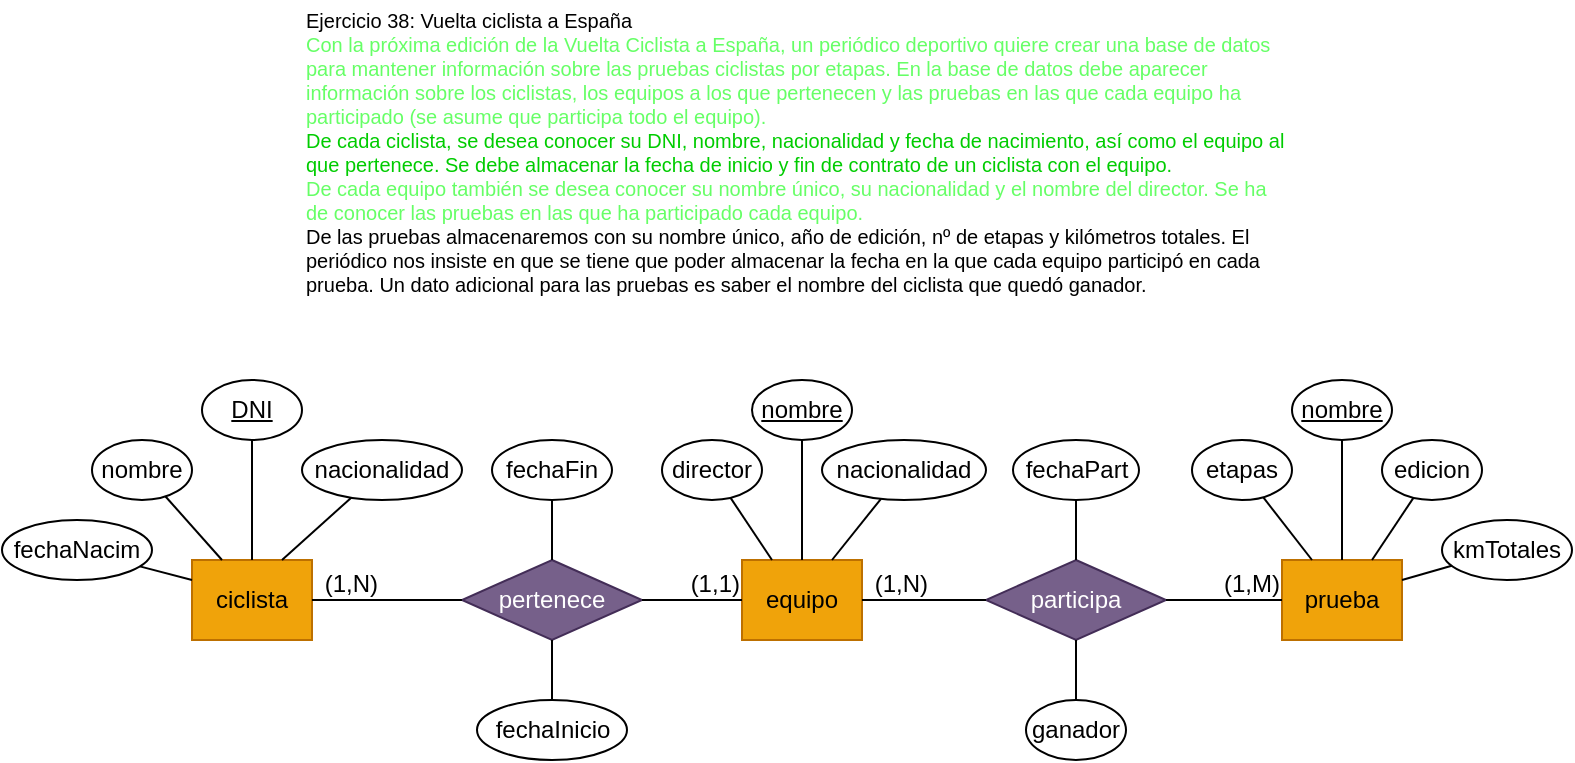 <mxfile version="27.0.9">
  <diagram name="Página-1" id="J9mVYuhFoI2T116SDaUT">
    <mxGraphModel dx="1773" dy="661" grid="1" gridSize="10" guides="1" tooltips="1" connect="1" arrows="1" fold="1" page="1" pageScale="1" pageWidth="827" pageHeight="1169" math="0" shadow="0">
      <root>
        <mxCell id="0" />
        <mxCell id="1" parent="0" />
        <mxCell id="gsBzdiiEuUU9N9ICdB3_-1" value="&lt;div style=&quot;line-height: 100%;&quot;&gt;&lt;div&gt;&lt;font style=&quot;font-size: 10px; line-height: 100%;&quot;&gt;Ejercicio 38: Vuelta ciclista a España&lt;/font&gt;&lt;/div&gt;&lt;div&gt;&lt;font style=&quot;font-size: 10px; line-height: 100%; color: rgb(102, 255, 102);&quot;&gt;Con la próxima edición de la Vuelta Ciclista a España, un periódico deportivo quiere crear una base de datos&lt;/font&gt;&lt;/div&gt;&lt;div&gt;&lt;font style=&quot;font-size: 10px; line-height: 100%; color: rgb(102, 255, 102);&quot;&gt;para mantener información sobre las pruebas ciclistas por etapas. En la base de datos debe aparecer&lt;/font&gt;&lt;/div&gt;&lt;div&gt;&lt;font style=&quot;font-size: 10px; line-height: 100%; color: rgb(102, 255, 102);&quot;&gt;información sobre los ciclistas, los equipos a los que pertenecen y las pruebas en las que cada equipo ha&lt;/font&gt;&lt;/div&gt;&lt;div&gt;&lt;font style=&quot;font-size: 10px; line-height: 100%; color: rgb(102, 255, 102);&quot;&gt;participado (se asume que participa todo el equipo).&lt;/font&gt;&lt;/div&gt;&lt;div&gt;&lt;font style=&quot;font-size: 10px; line-height: 100%; color: rgb(0, 204, 0);&quot;&gt;De cada ciclista, se desea conocer su DNI, nombre, nacionalidad y fecha de nacimiento, así como el equipo al&lt;/font&gt;&lt;/div&gt;&lt;div&gt;&lt;font style=&quot;font-size: 10px; line-height: 100%; color: rgb(0, 204, 0);&quot;&gt;que pertenece. Se debe almacenar la fecha de inicio y fin de contrato de un ciclista con el equipo.&lt;/font&gt;&lt;/div&gt;&lt;div&gt;&lt;font style=&quot;font-size: 10px; line-height: 100%; color: rgb(102, 255, 102);&quot;&gt;De cada equipo también se desea conocer su nombre único, su nacionalidad y el nombre del director. Se ha&lt;/font&gt;&lt;/div&gt;&lt;div&gt;&lt;font style=&quot;font-size: 10px; line-height: 100%; color: rgb(102, 255, 102);&quot;&gt;de conocer las pruebas en las que ha participado cada equipo.&lt;/font&gt;&lt;/div&gt;&lt;div&gt;&lt;font style=&quot;font-size: 10px; line-height: 100%;&quot;&gt;De las pruebas almacenaremos con su nombre único, año de edición, nº de etapas y kilómetros totales. El&lt;/font&gt;&lt;/div&gt;&lt;div&gt;&lt;font style=&quot;font-size: 10px; line-height: 100%;&quot;&gt;periódico nos insiste en que se tiene que poder almacenar la fecha en la que cada equipo participó en cada&lt;/font&gt;&lt;/div&gt;&lt;div&gt;&lt;font style=&quot;font-size: 10px; line-height: 100%;&quot;&gt;prueba. Un dato adicional para las pruebas es saber el nombre del ciclista que quedó ganador.&lt;/font&gt;&lt;/div&gt;&lt;/div&gt;" style="text;html=1;align=left;verticalAlign=middle;whiteSpace=wrap;rounded=0;" vertex="1" parent="1">
          <mxGeometry x="-240" y="410" width="500" height="150" as="geometry" />
        </mxCell>
        <mxCell id="gsBzdiiEuUU9N9ICdB3_-2" value="ciclista" style="whiteSpace=wrap;html=1;align=center;fillColor=#f0a30a;strokeColor=#BD7000;fontColor=#000000;" vertex="1" parent="1">
          <mxGeometry x="-295" y="690" width="60" height="40" as="geometry" />
        </mxCell>
        <mxCell id="gsBzdiiEuUU9N9ICdB3_-3" value="equipo" style="whiteSpace=wrap;html=1;align=center;fillColor=#f0a30a;strokeColor=#BD7000;fontColor=#000000;" vertex="1" parent="1">
          <mxGeometry x="-20" y="690" width="60" height="40" as="geometry" />
        </mxCell>
        <mxCell id="gsBzdiiEuUU9N9ICdB3_-4" value="prueba" style="whiteSpace=wrap;html=1;align=center;fillColor=#f0a30a;strokeColor=#BD7000;fontColor=#000000;" vertex="1" parent="1">
          <mxGeometry x="250" y="690" width="60" height="40" as="geometry" />
        </mxCell>
        <mxCell id="gsBzdiiEuUU9N9ICdB3_-5" value="" style="endArrow=none;html=1;rounded=0;exitX=0.5;exitY=0;exitDx=0;exitDy=0;" edge="1" target="gsBzdiiEuUU9N9ICdB3_-6" parent="1" source="gsBzdiiEuUU9N9ICdB3_-2">
          <mxGeometry relative="1" as="geometry">
            <mxPoint x="-325" y="615" as="sourcePoint" />
            <mxPoint x="-265" y="615" as="targetPoint" />
          </mxGeometry>
        </mxCell>
        <mxCell id="gsBzdiiEuUU9N9ICdB3_-6" value="&lt;u&gt;DNI&lt;/u&gt;" style="ellipse;whiteSpace=wrap;html=1;align=center;" vertex="1" parent="1">
          <mxGeometry x="-290" y="600" width="50" height="30" as="geometry" />
        </mxCell>
        <mxCell id="gsBzdiiEuUU9N9ICdB3_-7" value="" style="endArrow=none;html=1;rounded=0;exitX=0.25;exitY=0;exitDx=0;exitDy=0;" edge="1" target="gsBzdiiEuUU9N9ICdB3_-8" parent="1" source="gsBzdiiEuUU9N9ICdB3_-2">
          <mxGeometry relative="1" as="geometry">
            <mxPoint x="-380" y="645" as="sourcePoint" />
            <mxPoint x="-320" y="645" as="targetPoint" />
          </mxGeometry>
        </mxCell>
        <mxCell id="gsBzdiiEuUU9N9ICdB3_-8" value="nombre" style="ellipse;whiteSpace=wrap;html=1;align=center;" vertex="1" parent="1">
          <mxGeometry x="-345" y="630" width="50" height="30" as="geometry" />
        </mxCell>
        <mxCell id="gsBzdiiEuUU9N9ICdB3_-9" value="" style="endArrow=none;html=1;rounded=0;exitX=0.75;exitY=0;exitDx=0;exitDy=0;" edge="1" target="gsBzdiiEuUU9N9ICdB3_-10" parent="1" source="gsBzdiiEuUU9N9ICdB3_-2">
          <mxGeometry relative="1" as="geometry">
            <mxPoint x="-240" y="655" as="sourcePoint" />
            <mxPoint x="-180" y="655" as="targetPoint" />
          </mxGeometry>
        </mxCell>
        <mxCell id="gsBzdiiEuUU9N9ICdB3_-10" value="nacionalidad" style="ellipse;whiteSpace=wrap;html=1;align=center;" vertex="1" parent="1">
          <mxGeometry x="-240" y="630" width="80" height="30" as="geometry" />
        </mxCell>
        <mxCell id="gsBzdiiEuUU9N9ICdB3_-11" value="" style="endArrow=none;html=1;rounded=0;exitX=0;exitY=0.25;exitDx=0;exitDy=0;" edge="1" target="gsBzdiiEuUU9N9ICdB3_-12" parent="1" source="gsBzdiiEuUU9N9ICdB3_-2">
          <mxGeometry relative="1" as="geometry">
            <mxPoint x="-405" y="685" as="sourcePoint" />
            <mxPoint x="-345" y="685" as="targetPoint" />
          </mxGeometry>
        </mxCell>
        <mxCell id="gsBzdiiEuUU9N9ICdB3_-12" value="fechaNacim" style="ellipse;whiteSpace=wrap;html=1;align=center;" vertex="1" parent="1">
          <mxGeometry x="-390" y="670" width="75" height="30" as="geometry" />
        </mxCell>
        <mxCell id="gsBzdiiEuUU9N9ICdB3_-13" value="pertenece" style="shape=rhombus;perimeter=rhombusPerimeter;whiteSpace=wrap;html=1;align=center;fillColor=#76608a;fontColor=#ffffff;strokeColor=#432D57;" vertex="1" parent="1">
          <mxGeometry x="-160" y="690" width="90" height="40" as="geometry" />
        </mxCell>
        <mxCell id="gsBzdiiEuUU9N9ICdB3_-14" value="" style="endArrow=none;html=1;rounded=0;exitX=0;exitY=0.5;exitDx=0;exitDy=0;entryX=1;entryY=0.5;entryDx=0;entryDy=0;" edge="1" source="gsBzdiiEuUU9N9ICdB3_-13" parent="1" target="gsBzdiiEuUU9N9ICdB3_-2">
          <mxGeometry relative="1" as="geometry">
            <mxPoint x="-123" y="690" as="sourcePoint" />
            <mxPoint x="-170" y="720" as="targetPoint" />
          </mxGeometry>
        </mxCell>
        <mxCell id="gsBzdiiEuUU9N9ICdB3_-15" value="(1,N)" style="resizable=0;html=1;whiteSpace=wrap;align=right;verticalAlign=bottom;" connectable="0" vertex="1" parent="gsBzdiiEuUU9N9ICdB3_-14">
          <mxGeometry x="1" relative="1" as="geometry">
            <mxPoint x="34" as="offset" />
          </mxGeometry>
        </mxCell>
        <mxCell id="gsBzdiiEuUU9N9ICdB3_-16" value="" style="endArrow=none;html=1;rounded=0;exitX=1;exitY=0.5;exitDx=0;exitDy=0;entryX=0;entryY=0.5;entryDx=0;entryDy=0;" edge="1" source="gsBzdiiEuUU9N9ICdB3_-13" parent="1" target="gsBzdiiEuUU9N9ICdB3_-3">
          <mxGeometry relative="1" as="geometry">
            <mxPoint x="-123" y="690" as="sourcePoint" />
            <mxPoint x="50" y="720" as="targetPoint" />
          </mxGeometry>
        </mxCell>
        <mxCell id="gsBzdiiEuUU9N9ICdB3_-17" value="(1,1)" style="resizable=0;html=1;whiteSpace=wrap;align=right;verticalAlign=bottom;" connectable="0" vertex="1" parent="gsBzdiiEuUU9N9ICdB3_-16">
          <mxGeometry x="1" relative="1" as="geometry">
            <mxPoint as="offset" />
          </mxGeometry>
        </mxCell>
        <mxCell id="gsBzdiiEuUU9N9ICdB3_-18" value="" style="endArrow=none;html=1;rounded=0;exitX=0.5;exitY=1;exitDx=0;exitDy=0;" edge="1" target="gsBzdiiEuUU9N9ICdB3_-19" parent="1" source="gsBzdiiEuUU9N9ICdB3_-13">
          <mxGeometry relative="1" as="geometry">
            <mxPoint x="-230" y="775" as="sourcePoint" />
            <mxPoint x="-170" y="775" as="targetPoint" />
          </mxGeometry>
        </mxCell>
        <mxCell id="gsBzdiiEuUU9N9ICdB3_-19" value="fechaInicio" style="ellipse;whiteSpace=wrap;html=1;align=center;" vertex="1" parent="1">
          <mxGeometry x="-152.5" y="760" width="75" height="30" as="geometry" />
        </mxCell>
        <mxCell id="gsBzdiiEuUU9N9ICdB3_-20" value="" style="endArrow=none;html=1;rounded=0;exitX=0.5;exitY=0;exitDx=0;exitDy=0;" edge="1" target="gsBzdiiEuUU9N9ICdB3_-21" parent="1" source="gsBzdiiEuUU9N9ICdB3_-13">
          <mxGeometry relative="1" as="geometry">
            <mxPoint x="-160" y="625" as="sourcePoint" />
            <mxPoint x="-100" y="625" as="targetPoint" />
          </mxGeometry>
        </mxCell>
        <mxCell id="gsBzdiiEuUU9N9ICdB3_-21" value="fechaFin" style="ellipse;whiteSpace=wrap;html=1;align=center;" vertex="1" parent="1">
          <mxGeometry x="-145" y="630" width="60" height="30" as="geometry" />
        </mxCell>
        <mxCell id="gsBzdiiEuUU9N9ICdB3_-22" value="" style="endArrow=none;html=1;rounded=0;exitX=0.5;exitY=0;exitDx=0;exitDy=0;" edge="1" target="gsBzdiiEuUU9N9ICdB3_-23" parent="1" source="gsBzdiiEuUU9N9ICdB3_-3">
          <mxGeometry relative="1" as="geometry">
            <mxPoint x="-40" y="625" as="sourcePoint" />
            <mxPoint x="20" y="625" as="targetPoint" />
          </mxGeometry>
        </mxCell>
        <mxCell id="gsBzdiiEuUU9N9ICdB3_-23" value="&lt;u&gt;nombre&lt;/u&gt;" style="ellipse;whiteSpace=wrap;html=1;align=center;" vertex="1" parent="1">
          <mxGeometry x="-15" y="600" width="50" height="30" as="geometry" />
        </mxCell>
        <mxCell id="gsBzdiiEuUU9N9ICdB3_-24" value="" style="endArrow=none;html=1;rounded=0;exitX=0.75;exitY=0;exitDx=0;exitDy=0;" edge="1" target="gsBzdiiEuUU9N9ICdB3_-25" parent="1" source="gsBzdiiEuUU9N9ICdB3_-3">
          <mxGeometry relative="1" as="geometry">
            <mxPoint x="33" y="645" as="sourcePoint" />
            <mxPoint x="93" y="645" as="targetPoint" />
          </mxGeometry>
        </mxCell>
        <mxCell id="gsBzdiiEuUU9N9ICdB3_-25" value="nacionalidad" style="ellipse;whiteSpace=wrap;html=1;align=center;" vertex="1" parent="1">
          <mxGeometry x="20" y="630" width="82" height="30" as="geometry" />
        </mxCell>
        <mxCell id="gsBzdiiEuUU9N9ICdB3_-26" value="" style="endArrow=none;html=1;rounded=0;exitX=0.25;exitY=0;exitDx=0;exitDy=0;" edge="1" target="gsBzdiiEuUU9N9ICdB3_-27" parent="1" source="gsBzdiiEuUU9N9ICdB3_-3">
          <mxGeometry relative="1" as="geometry">
            <mxPoint x="-85" y="645" as="sourcePoint" />
            <mxPoint x="-25" y="645" as="targetPoint" />
          </mxGeometry>
        </mxCell>
        <mxCell id="gsBzdiiEuUU9N9ICdB3_-27" value="director" style="ellipse;whiteSpace=wrap;html=1;align=center;" vertex="1" parent="1">
          <mxGeometry x="-60" y="630" width="50" height="30" as="geometry" />
        </mxCell>
        <mxCell id="gsBzdiiEuUU9N9ICdB3_-28" value="participa" style="shape=rhombus;perimeter=rhombusPerimeter;whiteSpace=wrap;html=1;align=center;fillColor=#76608a;fontColor=#ffffff;strokeColor=#432D57;" vertex="1" parent="1">
          <mxGeometry x="102" y="690" width="90" height="40" as="geometry" />
        </mxCell>
        <mxCell id="gsBzdiiEuUU9N9ICdB3_-29" value="" style="endArrow=none;html=1;rounded=0;exitX=0;exitY=0.5;exitDx=0;exitDy=0;entryX=1;entryY=0.5;entryDx=0;entryDy=0;" edge="1" source="gsBzdiiEuUU9N9ICdB3_-28" parent="1" target="gsBzdiiEuUU9N9ICdB3_-3">
          <mxGeometry relative="1" as="geometry">
            <mxPoint x="149" y="690" as="sourcePoint" />
            <mxPoint x="102" y="720" as="targetPoint" />
          </mxGeometry>
        </mxCell>
        <mxCell id="gsBzdiiEuUU9N9ICdB3_-30" value="(1,N)" style="resizable=0;html=1;whiteSpace=wrap;align=right;verticalAlign=bottom;" connectable="0" vertex="1" parent="gsBzdiiEuUU9N9ICdB3_-29">
          <mxGeometry x="1" relative="1" as="geometry">
            <mxPoint x="34" as="offset" />
          </mxGeometry>
        </mxCell>
        <mxCell id="gsBzdiiEuUU9N9ICdB3_-31" value="" style="endArrow=none;html=1;rounded=0;exitX=1;exitY=0.5;exitDx=0;exitDy=0;entryX=0;entryY=0.5;entryDx=0;entryDy=0;" edge="1" source="gsBzdiiEuUU9N9ICdB3_-28" parent="1" target="gsBzdiiEuUU9N9ICdB3_-4">
          <mxGeometry relative="1" as="geometry">
            <mxPoint x="149" y="690" as="sourcePoint" />
            <mxPoint x="322" y="720" as="targetPoint" />
          </mxGeometry>
        </mxCell>
        <mxCell id="gsBzdiiEuUU9N9ICdB3_-32" value="(1,M)" style="resizable=0;html=1;whiteSpace=wrap;align=right;verticalAlign=bottom;" connectable="0" vertex="1" parent="gsBzdiiEuUU9N9ICdB3_-31">
          <mxGeometry x="1" relative="1" as="geometry">
            <mxPoint as="offset" />
          </mxGeometry>
        </mxCell>
        <mxCell id="gsBzdiiEuUU9N9ICdB3_-33" value="" style="endArrow=none;html=1;rounded=0;exitX=0.5;exitY=0;exitDx=0;exitDy=0;" edge="1" target="gsBzdiiEuUU9N9ICdB3_-34" parent="1" source="gsBzdiiEuUU9N9ICdB3_-4">
          <mxGeometry relative="1" as="geometry">
            <mxPoint x="225" y="615" as="sourcePoint" />
            <mxPoint x="285" y="615" as="targetPoint" />
          </mxGeometry>
        </mxCell>
        <mxCell id="gsBzdiiEuUU9N9ICdB3_-34" value="&lt;u&gt;nombre&lt;/u&gt;" style="ellipse;whiteSpace=wrap;html=1;align=center;" vertex="1" parent="1">
          <mxGeometry x="255" y="600" width="50" height="30" as="geometry" />
        </mxCell>
        <mxCell id="gsBzdiiEuUU9N9ICdB3_-35" value="" style="endArrow=none;html=1;rounded=0;exitX=0.75;exitY=0;exitDx=0;exitDy=0;" edge="1" target="gsBzdiiEuUU9N9ICdB3_-36" parent="1" source="gsBzdiiEuUU9N9ICdB3_-4">
          <mxGeometry relative="1" as="geometry">
            <mxPoint x="305" y="665" as="sourcePoint" />
            <mxPoint x="365" y="665" as="targetPoint" />
          </mxGeometry>
        </mxCell>
        <mxCell id="gsBzdiiEuUU9N9ICdB3_-36" value="edicion" style="ellipse;whiteSpace=wrap;html=1;align=center;" vertex="1" parent="1">
          <mxGeometry x="300" y="630" width="50" height="30" as="geometry" />
        </mxCell>
        <mxCell id="gsBzdiiEuUU9N9ICdB3_-37" value="" style="endArrow=none;html=1;rounded=0;exitX=0.25;exitY=0;exitDx=0;exitDy=0;" edge="1" target="gsBzdiiEuUU9N9ICdB3_-38" parent="1" source="gsBzdiiEuUU9N9ICdB3_-4">
          <mxGeometry relative="1" as="geometry">
            <mxPoint x="180" y="645" as="sourcePoint" />
            <mxPoint x="240" y="645" as="targetPoint" />
          </mxGeometry>
        </mxCell>
        <mxCell id="gsBzdiiEuUU9N9ICdB3_-38" value="etapas" style="ellipse;whiteSpace=wrap;html=1;align=center;" vertex="1" parent="1">
          <mxGeometry x="205" y="630" width="50" height="30" as="geometry" />
        </mxCell>
        <mxCell id="gsBzdiiEuUU9N9ICdB3_-39" value="" style="endArrow=none;html=1;rounded=0;exitX=1;exitY=0.25;exitDx=0;exitDy=0;" edge="1" target="gsBzdiiEuUU9N9ICdB3_-40" parent="1" source="gsBzdiiEuUU9N9ICdB3_-4">
          <mxGeometry relative="1" as="geometry">
            <mxPoint x="320" y="685" as="sourcePoint" />
            <mxPoint x="380" y="685" as="targetPoint" />
          </mxGeometry>
        </mxCell>
        <mxCell id="gsBzdiiEuUU9N9ICdB3_-40" value="kmTotales" style="ellipse;whiteSpace=wrap;html=1;align=center;" vertex="1" parent="1">
          <mxGeometry x="330" y="670" width="65" height="30" as="geometry" />
        </mxCell>
        <mxCell id="gsBzdiiEuUU9N9ICdB3_-41" value="" style="endArrow=none;html=1;rounded=0;exitX=0.5;exitY=0;exitDx=0;exitDy=0;" edge="1" target="gsBzdiiEuUU9N9ICdB3_-42" parent="1" source="gsBzdiiEuUU9N9ICdB3_-28">
          <mxGeometry relative="1" as="geometry">
            <mxPoint x="102" y="645" as="sourcePoint" />
            <mxPoint x="162" y="645" as="targetPoint" />
          </mxGeometry>
        </mxCell>
        <mxCell id="gsBzdiiEuUU9N9ICdB3_-42" value="fechaPart" style="ellipse;whiteSpace=wrap;html=1;align=center;" vertex="1" parent="1">
          <mxGeometry x="115.5" y="630" width="63" height="30" as="geometry" />
        </mxCell>
        <mxCell id="gsBzdiiEuUU9N9ICdB3_-43" value="" style="endArrow=none;html=1;rounded=0;exitX=0.5;exitY=1;exitDx=0;exitDy=0;" edge="1" target="gsBzdiiEuUU9N9ICdB3_-44" parent="1" source="gsBzdiiEuUU9N9ICdB3_-28">
          <mxGeometry relative="1" as="geometry">
            <mxPoint x="94" y="775" as="sourcePoint" />
            <mxPoint x="154" y="775" as="targetPoint" />
          </mxGeometry>
        </mxCell>
        <mxCell id="gsBzdiiEuUU9N9ICdB3_-44" value="ganador" style="ellipse;whiteSpace=wrap;html=1;align=center;" vertex="1" parent="1">
          <mxGeometry x="122" y="760" width="50" height="30" as="geometry" />
        </mxCell>
      </root>
    </mxGraphModel>
  </diagram>
</mxfile>
